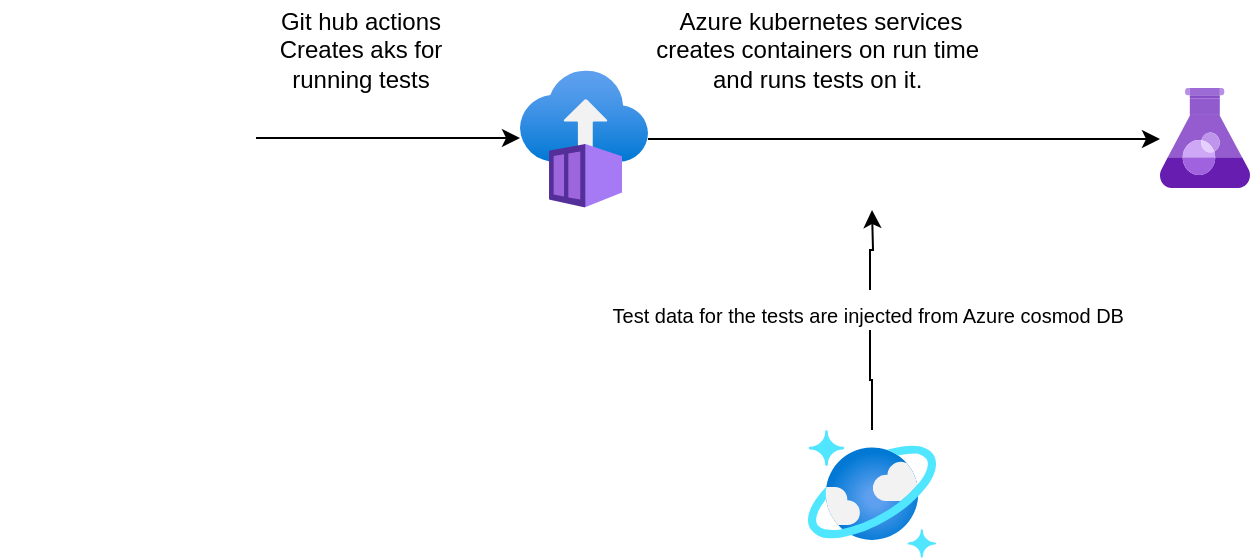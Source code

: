 <mxfile version="17.2.4" type="github">
  <diagram name="Page-1" id="5f0bae14-7c28-e335-631c-24af17079c00">
    <mxGraphModel dx="868" dy="450" grid="1" gridSize="10" guides="1" tooltips="1" connect="1" arrows="1" fold="1" page="1" pageScale="1" pageWidth="1100" pageHeight="850" background="none" math="0" shadow="0">
      <root>
        <mxCell id="0" />
        <mxCell id="1" parent="0" />
        <mxCell id="AqwrNknB-Fc5CEnVq79q-10" style="edgeStyle=orthogonalEdgeStyle;rounded=0;orthogonalLoop=1;jettySize=auto;html=1;" edge="1" parent="1" source="AqwrNknB-Fc5CEnVq79q-1">
          <mxGeometry relative="1" as="geometry">
            <mxPoint x="320" y="124" as="targetPoint" />
          </mxGeometry>
        </mxCell>
        <mxCell id="AqwrNknB-Fc5CEnVq79q-1" value="" style="shape=image;html=1;verticalAlign=top;verticalLabelPosition=bottom;labelBackgroundColor=#ffffff;imageAspect=0;aspect=fixed;image=https://cdn3.iconfinder.com/data/icons/inficons/128/github.png" vertex="1" parent="1">
          <mxGeometry x="60" y="60" width="128" height="128" as="geometry" />
        </mxCell>
        <mxCell id="AqwrNknB-Fc5CEnVq79q-20" style="edgeStyle=orthogonalEdgeStyle;rounded=0;orthogonalLoop=1;jettySize=auto;html=1;" edge="1" parent="1" source="AqwrNknB-Fc5CEnVq79q-11">
          <mxGeometry relative="1" as="geometry">
            <mxPoint x="640" y="124.5" as="targetPoint" />
          </mxGeometry>
        </mxCell>
        <mxCell id="AqwrNknB-Fc5CEnVq79q-11" value="" style="aspect=fixed;html=1;points=[];align=center;image;fontSize=12;image=img/lib/azure2/containers/Container_Instances.svg;" vertex="1" parent="1">
          <mxGeometry x="320" y="90" width="64" height="69" as="geometry" />
        </mxCell>
        <mxCell id="AqwrNknB-Fc5CEnVq79q-17" style="edgeStyle=orthogonalEdgeStyle;rounded=0;orthogonalLoop=1;jettySize=auto;html=1;startArrow=none;" edge="1" parent="1" source="AqwrNknB-Fc5CEnVq79q-18">
          <mxGeometry relative="1" as="geometry">
            <mxPoint x="496" y="160" as="targetPoint" />
          </mxGeometry>
        </mxCell>
        <mxCell id="AqwrNknB-Fc5CEnVq79q-16" value="" style="aspect=fixed;html=1;points=[];align=center;image;fontSize=12;image=img/lib/azure2/databases/Azure_Cosmos_DB.svg;" vertex="1" parent="1">
          <mxGeometry x="464" y="270" width="64" height="64" as="geometry" />
        </mxCell>
        <mxCell id="AqwrNknB-Fc5CEnVq79q-18" value="&lt;sub&gt;Test data for the tests are injected from Azure cosmod DB&amp;nbsp;&lt;/sub&gt;" style="text;html=1;align=center;verticalAlign=middle;resizable=0;points=[];autosize=1;strokeColor=none;fillColor=none;rounded=0;shadow=0;" vertex="1" parent="1">
          <mxGeometry x="360" y="200" width="270" height="20" as="geometry" />
        </mxCell>
        <mxCell id="AqwrNknB-Fc5CEnVq79q-19" value="" style="edgeStyle=orthogonalEdgeStyle;rounded=0;orthogonalLoop=1;jettySize=auto;html=1;endArrow=none;" edge="1" parent="1" source="AqwrNknB-Fc5CEnVq79q-16" target="AqwrNknB-Fc5CEnVq79q-18">
          <mxGeometry relative="1" as="geometry">
            <mxPoint x="496" y="160" as="targetPoint" />
            <mxPoint x="496" y="270" as="sourcePoint" />
          </mxGeometry>
        </mxCell>
        <mxCell id="AqwrNknB-Fc5CEnVq79q-22" value="Git hub actions&lt;br&gt;Creates aks for&lt;br&gt;running tests" style="text;html=1;align=center;verticalAlign=middle;resizable=0;points=[];autosize=1;strokeColor=none;fillColor=none;" vertex="1" parent="1">
          <mxGeometry x="190" y="55" width="100" height="50" as="geometry" />
        </mxCell>
        <mxCell id="AqwrNknB-Fc5CEnVq79q-23" value="Azure kubernetes services&lt;br&gt;creates containers on run time&amp;nbsp;&lt;br&gt;and runs tests on it.&amp;nbsp;" style="text;html=1;align=center;verticalAlign=middle;resizable=0;points=[];autosize=1;strokeColor=none;fillColor=none;" vertex="1" parent="1">
          <mxGeometry x="380" y="55" width="180" height="50" as="geometry" />
        </mxCell>
        <mxCell id="AqwrNknB-Fc5CEnVq79q-24" value="" style="sketch=0;aspect=fixed;html=1;points=[];align=center;image;fontSize=12;image=img/lib/mscae/Azure_Test_Plans.svg;rounded=0;shadow=0;" vertex="1" parent="1">
          <mxGeometry x="640" y="99" width="45" height="50" as="geometry" />
        </mxCell>
      </root>
    </mxGraphModel>
  </diagram>
</mxfile>
